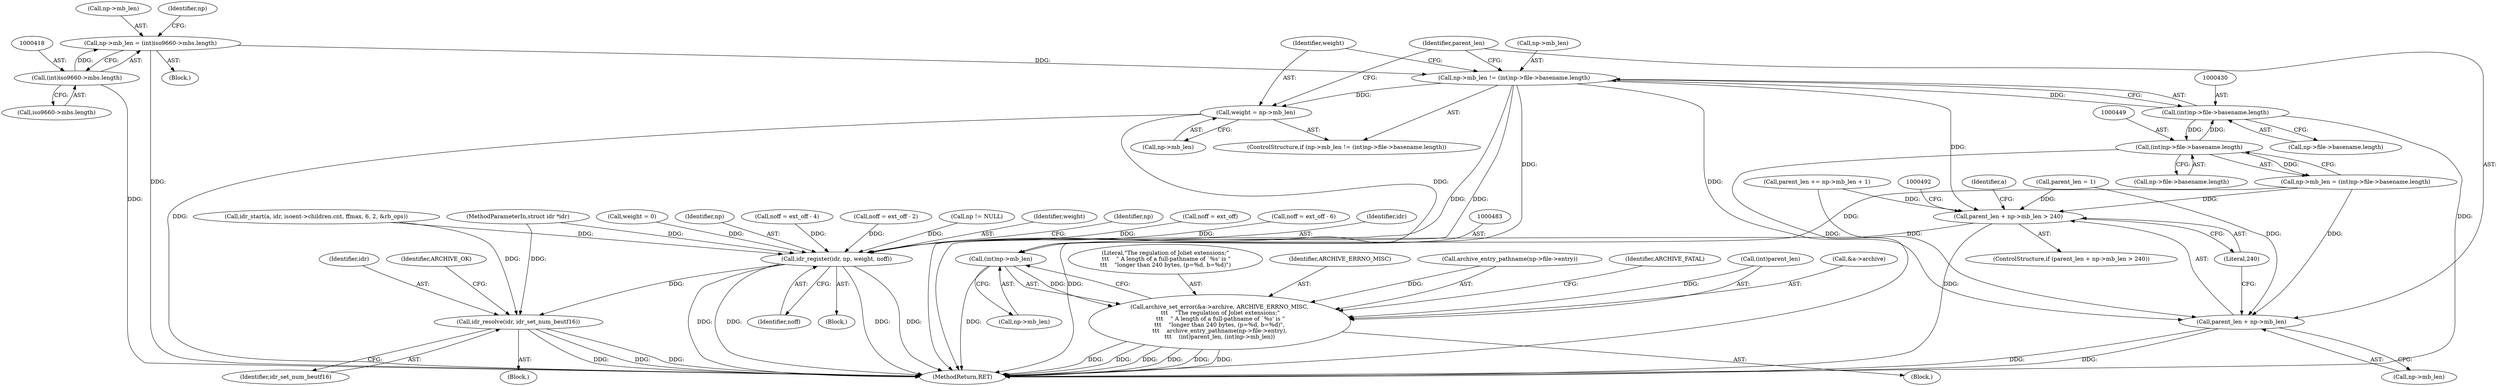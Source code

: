 digraph "0_libarchive_3014e198@pointer" {
"1000425" [label="(Call,np->mb_len != (int)np->file->basename.length)"];
"1000413" [label="(Call,np->mb_len = (int)iso9660->mbs.length)"];
"1000417" [label="(Call,(int)iso9660->mbs.length)"];
"1000429" [label="(Call,(int)np->file->basename.length)"];
"1000448" [label="(Call,(int)np->file->basename.length)"];
"1000438" [label="(Call,weight = np->mb_len)"];
"1000532" [label="(Call,idr_register(idr, np, weight, noff))"];
"1000537" [label="(Call,idr_resolve(idr, idr_set_num_beutf16))"];
"1000458" [label="(Call,parent_len + np->mb_len > 240)"];
"1000459" [label="(Call,parent_len + np->mb_len)"];
"1000482" [label="(Call,(int)np->mb_len)"];
"1000466" [label="(Call,archive_set_error(&a->archive, ARCHIVE_ERRNO_MISC,\n \t\t\t    \"The regulation of Joliet extensions;\"\n \t\t\t    \" A length of a full-pathname of `%s' is \"\n\t\t\t    \"longer than 240 bytes, (p=%d, b=%d)\",\n\t\t\t    archive_entry_pathname(np->file->entry),\n\t\t\t    (int)parent_len, (int)np->mb_len))"];
"1000529" [label="(Call,noff = ext_off)"];
"1000419" [label="(Call,iso9660->mbs.length)"];
"1000542" [label="(MethodReturn,RET)"];
"1000448" [label="(Call,(int)np->file->basename.length)"];
"1000110" [label="(MethodParameterIn,struct idr *idr)"];
"1000457" [label="(ControlStructure,if (parent_len + np->mb_len > 240))"];
"1000461" [label="(Call,np->mb_len)"];
"1000111" [label="(Block,)"];
"1000429" [label="(Call,(int)np->file->basename.length)"];
"1000495" [label="(Call,noff = ext_off - 6)"];
"1000444" [label="(Call,np->mb_len = (int)np->file->basename.length)"];
"1000459" [label="(Call,parent_len + np->mb_len)"];
"1000533" [label="(Identifier,idr)"];
"1000469" [label="(Identifier,a)"];
"1000484" [label="(Call,np->mb_len)"];
"1000295" [label="(Call,weight = 0)"];
"1000467" [label="(Call,&a->archive)"];
"1000482" [label="(Call,(int)np->mb_len)"];
"1000414" [label="(Call,np->mb_len)"];
"1000439" [label="(Identifier,weight)"];
"1000458" [label="(Call,parent_len + np->mb_len > 240)"];
"1000472" [label="(Literal,\"The regulation of Joliet extensions;\"\n \t\t\t    \" A length of a full-pathname of `%s' is \"\n\t\t\t    \"longer than 240 bytes, (p=%d, b=%d)\")"];
"1000190" [label="(Call,parent_len += np->mb_len + 1)"];
"1000534" [label="(Identifier,np)"];
"1000465" [label="(Block,)"];
"1000213" [label="(Block,)"];
"1000154" [label="(Call,idr_start(a, idr, isoent->children.cnt, ffmax, 6, 2, &rb_ops))"];
"1000541" [label="(Identifier,ARCHIVE_OK)"];
"1000173" [label="(Call,parent_len = 1)"];
"1000438" [label="(Call,weight = np->mb_len)"];
"1000460" [label="(Identifier,parent_len)"];
"1000532" [label="(Call,idr_register(idr, np, weight, noff))"];
"1000509" [label="(Call,noff = ext_off - 4)"];
"1000523" [label="(Call,noff = ext_off - 2)"];
"1000425" [label="(Call,np->mb_len != (int)np->file->basename.length)"];
"1000427" [label="(Identifier,np)"];
"1000537" [label="(Call,idr_resolve(idr, idr_set_num_beutf16))"];
"1000466" [label="(Call,archive_set_error(&a->archive, ARCHIVE_ERRNO_MISC,\n \t\t\t    \"The regulation of Joliet extensions;\"\n \t\t\t    \" A length of a full-pathname of `%s' is \"\n\t\t\t    \"longer than 240 bytes, (p=%d, b=%d)\",\n\t\t\t    archive_entry_pathname(np->file->entry),\n\t\t\t    (int)parent_len, (int)np->mb_len))"];
"1000471" [label="(Identifier,ARCHIVE_ERRNO_MISC)"];
"1000464" [label="(Literal,240)"];
"1000431" [label="(Call,np->file->basename.length)"];
"1000381" [label="(Block,)"];
"1000536" [label="(Identifier,noff)"];
"1000205" [label="(Call,np != NULL)"];
"1000538" [label="(Identifier,idr)"];
"1000473" [label="(Call,archive_entry_pathname(np->file->entry))"];
"1000413" [label="(Call,np->mb_len = (int)iso9660->mbs.length)"];
"1000424" [label="(ControlStructure,if (np->mb_len != (int)np->file->basename.length))"];
"1000417" [label="(Call,(int)iso9660->mbs.length)"];
"1000535" [label="(Identifier,weight)"];
"1000209" [label="(Identifier,np)"];
"1000450" [label="(Call,np->file->basename.length)"];
"1000488" [label="(Identifier,ARCHIVE_FATAL)"];
"1000426" [label="(Call,np->mb_len)"];
"1000479" [label="(Call,(int)parent_len)"];
"1000539" [label="(Identifier,idr_set_num_beutf16)"];
"1000440" [label="(Call,np->mb_len)"];
"1000425" -> "1000424"  [label="AST: "];
"1000425" -> "1000429"  [label="CFG: "];
"1000426" -> "1000425"  [label="AST: "];
"1000429" -> "1000425"  [label="AST: "];
"1000439" -> "1000425"  [label="CFG: "];
"1000460" -> "1000425"  [label="CFG: "];
"1000425" -> "1000542"  [label="DDG: "];
"1000425" -> "1000542"  [label="DDG: "];
"1000413" -> "1000425"  [label="DDG: "];
"1000429" -> "1000425"  [label="DDG: "];
"1000425" -> "1000438"  [label="DDG: "];
"1000425" -> "1000458"  [label="DDG: "];
"1000425" -> "1000459"  [label="DDG: "];
"1000425" -> "1000482"  [label="DDG: "];
"1000413" -> "1000381"  [label="AST: "];
"1000413" -> "1000417"  [label="CFG: "];
"1000414" -> "1000413"  [label="AST: "];
"1000417" -> "1000413"  [label="AST: "];
"1000427" -> "1000413"  [label="CFG: "];
"1000413" -> "1000542"  [label="DDG: "];
"1000417" -> "1000413"  [label="DDG: "];
"1000417" -> "1000419"  [label="CFG: "];
"1000418" -> "1000417"  [label="AST: "];
"1000419" -> "1000417"  [label="AST: "];
"1000417" -> "1000542"  [label="DDG: "];
"1000429" -> "1000431"  [label="CFG: "];
"1000430" -> "1000429"  [label="AST: "];
"1000431" -> "1000429"  [label="AST: "];
"1000429" -> "1000542"  [label="DDG: "];
"1000448" -> "1000429"  [label="DDG: "];
"1000429" -> "1000448"  [label="DDG: "];
"1000448" -> "1000444"  [label="AST: "];
"1000448" -> "1000450"  [label="CFG: "];
"1000449" -> "1000448"  [label="AST: "];
"1000450" -> "1000448"  [label="AST: "];
"1000444" -> "1000448"  [label="CFG: "];
"1000448" -> "1000542"  [label="DDG: "];
"1000448" -> "1000444"  [label="DDG: "];
"1000438" -> "1000424"  [label="AST: "];
"1000438" -> "1000440"  [label="CFG: "];
"1000439" -> "1000438"  [label="AST: "];
"1000440" -> "1000438"  [label="AST: "];
"1000460" -> "1000438"  [label="CFG: "];
"1000438" -> "1000542"  [label="DDG: "];
"1000438" -> "1000532"  [label="DDG: "];
"1000532" -> "1000213"  [label="AST: "];
"1000532" -> "1000536"  [label="CFG: "];
"1000533" -> "1000532"  [label="AST: "];
"1000534" -> "1000532"  [label="AST: "];
"1000535" -> "1000532"  [label="AST: "];
"1000536" -> "1000532"  [label="AST: "];
"1000209" -> "1000532"  [label="CFG: "];
"1000532" -> "1000542"  [label="DDG: "];
"1000532" -> "1000542"  [label="DDG: "];
"1000532" -> "1000542"  [label="DDG: "];
"1000532" -> "1000542"  [label="DDG: "];
"1000154" -> "1000532"  [label="DDG: "];
"1000110" -> "1000532"  [label="DDG: "];
"1000205" -> "1000532"  [label="DDG: "];
"1000295" -> "1000532"  [label="DDG: "];
"1000523" -> "1000532"  [label="DDG: "];
"1000495" -> "1000532"  [label="DDG: "];
"1000529" -> "1000532"  [label="DDG: "];
"1000509" -> "1000532"  [label="DDG: "];
"1000532" -> "1000537"  [label="DDG: "];
"1000537" -> "1000111"  [label="AST: "];
"1000537" -> "1000539"  [label="CFG: "];
"1000538" -> "1000537"  [label="AST: "];
"1000539" -> "1000537"  [label="AST: "];
"1000541" -> "1000537"  [label="CFG: "];
"1000537" -> "1000542"  [label="DDG: "];
"1000537" -> "1000542"  [label="DDG: "];
"1000537" -> "1000542"  [label="DDG: "];
"1000154" -> "1000537"  [label="DDG: "];
"1000110" -> "1000537"  [label="DDG: "];
"1000458" -> "1000457"  [label="AST: "];
"1000458" -> "1000464"  [label="CFG: "];
"1000459" -> "1000458"  [label="AST: "];
"1000464" -> "1000458"  [label="AST: "];
"1000469" -> "1000458"  [label="CFG: "];
"1000492" -> "1000458"  [label="CFG: "];
"1000458" -> "1000542"  [label="DDG: "];
"1000458" -> "1000542"  [label="DDG: "];
"1000190" -> "1000458"  [label="DDG: "];
"1000173" -> "1000458"  [label="DDG: "];
"1000444" -> "1000458"  [label="DDG: "];
"1000459" -> "1000461"  [label="CFG: "];
"1000460" -> "1000459"  [label="AST: "];
"1000461" -> "1000459"  [label="AST: "];
"1000464" -> "1000459"  [label="CFG: "];
"1000459" -> "1000542"  [label="DDG: "];
"1000459" -> "1000542"  [label="DDG: "];
"1000190" -> "1000459"  [label="DDG: "];
"1000173" -> "1000459"  [label="DDG: "];
"1000444" -> "1000459"  [label="DDG: "];
"1000482" -> "1000466"  [label="AST: "];
"1000482" -> "1000484"  [label="CFG: "];
"1000483" -> "1000482"  [label="AST: "];
"1000484" -> "1000482"  [label="AST: "];
"1000466" -> "1000482"  [label="CFG: "];
"1000482" -> "1000542"  [label="DDG: "];
"1000482" -> "1000466"  [label="DDG: "];
"1000444" -> "1000482"  [label="DDG: "];
"1000466" -> "1000465"  [label="AST: "];
"1000467" -> "1000466"  [label="AST: "];
"1000471" -> "1000466"  [label="AST: "];
"1000472" -> "1000466"  [label="AST: "];
"1000473" -> "1000466"  [label="AST: "];
"1000479" -> "1000466"  [label="AST: "];
"1000488" -> "1000466"  [label="CFG: "];
"1000466" -> "1000542"  [label="DDG: "];
"1000466" -> "1000542"  [label="DDG: "];
"1000466" -> "1000542"  [label="DDG: "];
"1000466" -> "1000542"  [label="DDG: "];
"1000466" -> "1000542"  [label="DDG: "];
"1000466" -> "1000542"  [label="DDG: "];
"1000473" -> "1000466"  [label="DDG: "];
"1000479" -> "1000466"  [label="DDG: "];
}
